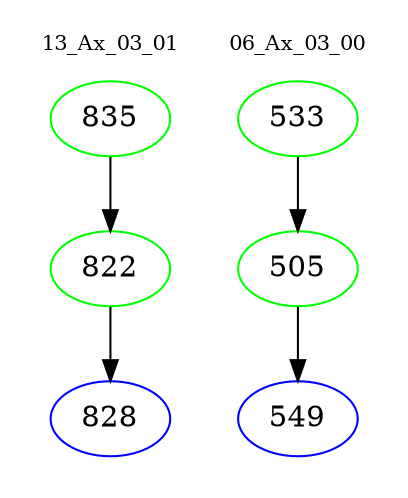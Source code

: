 digraph{
subgraph cluster_0 {
color = white
label = "13_Ax_03_01";
fontsize=10;
T0_835 [label="835", color="green"]
T0_835 -> T0_822 [color="black"]
T0_822 [label="822", color="green"]
T0_822 -> T0_828 [color="black"]
T0_828 [label="828", color="blue"]
}
subgraph cluster_1 {
color = white
label = "06_Ax_03_00";
fontsize=10;
T1_533 [label="533", color="green"]
T1_533 -> T1_505 [color="black"]
T1_505 [label="505", color="green"]
T1_505 -> T1_549 [color="black"]
T1_549 [label="549", color="blue"]
}
}
